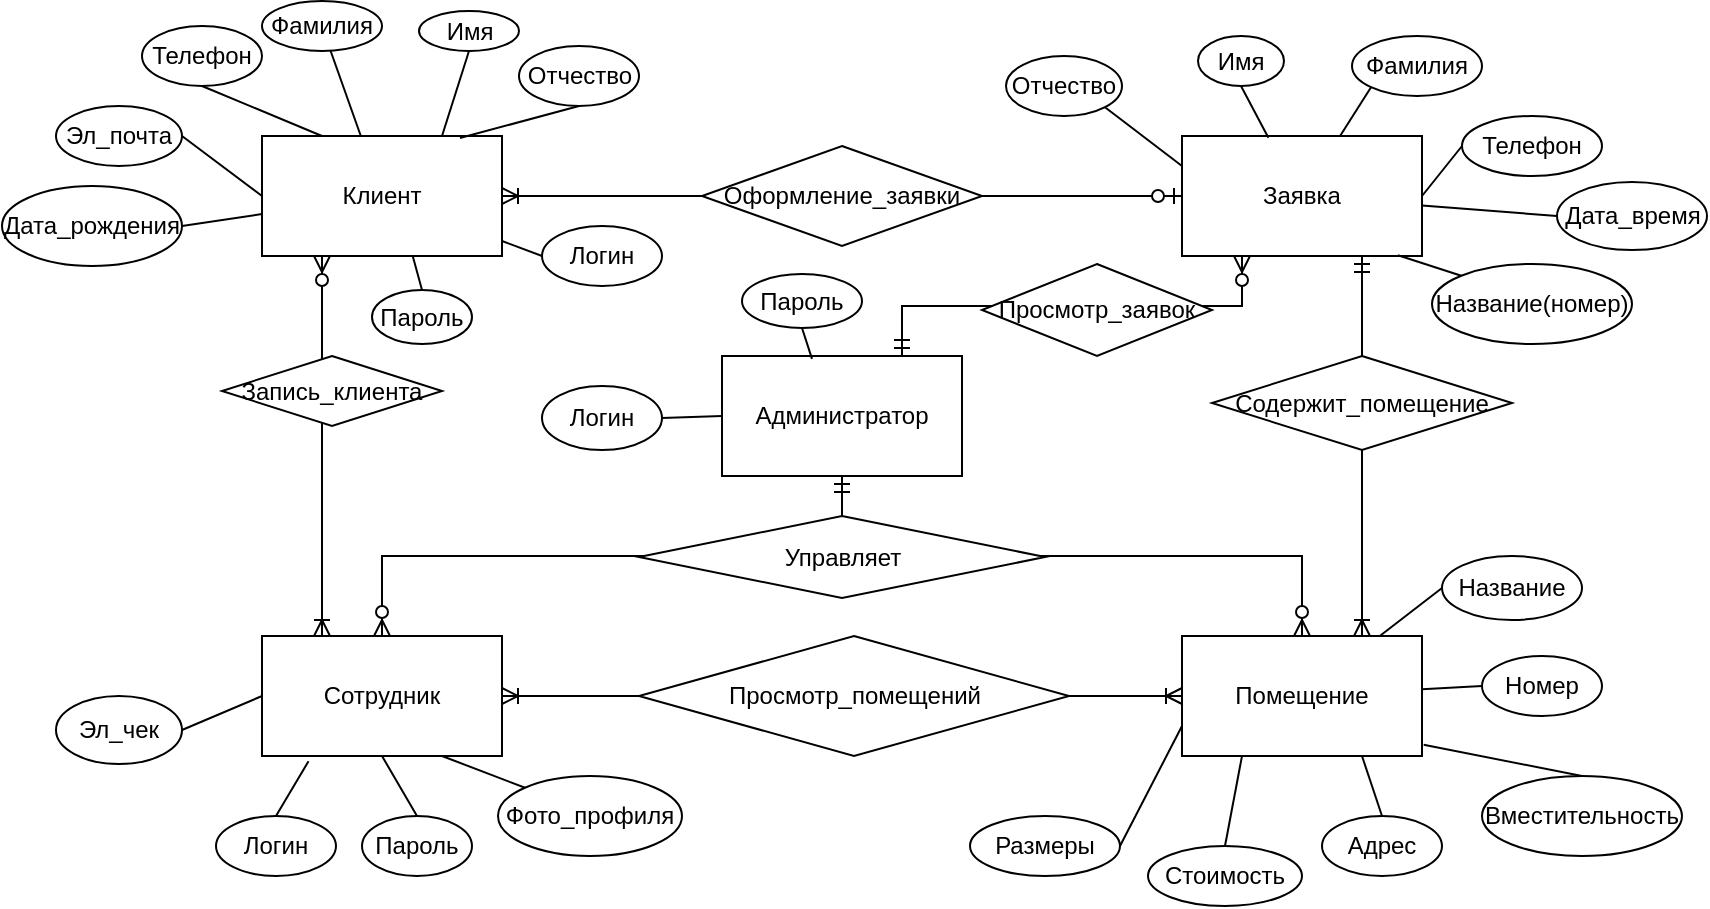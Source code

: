 <mxfile version="12.1.3" type="device" pages="1"><diagram id="rmSN71bOwlpbdHbtHO8j" name="Page-1"><mxGraphModel dx="1990" dy="1629" grid="1" gridSize="10" guides="1" tooltips="1" connect="1" arrows="1" fold="1" page="1" pageScale="1" pageWidth="827" pageHeight="1169" math="0" shadow="0"><root><mxCell id="0"/><mxCell id="1" parent="0"/><mxCell id="QM2pPld5sJUEKNhpBry5-10" style="edgeStyle=orthogonalEdgeStyle;rounded=0;orthogonalLoop=1;jettySize=auto;html=1;exitX=0.25;exitY=1;exitDx=0;exitDy=0;entryX=0.25;entryY=0;entryDx=0;entryDy=0;startArrow=ERzeroToMany;startFill=1;endArrow=ERoneToMany;endFill=0;" edge="1" parent="1" source="Zx6UGHlu475DOXal6dqd-1" target="Zx6UGHlu475DOXal6dqd-2"><mxGeometry relative="1" as="geometry"/></mxCell><mxCell id="QM2pPld5sJUEKNhpBry5-12" style="edgeStyle=orthogonalEdgeStyle;rounded=0;orthogonalLoop=1;jettySize=auto;html=1;exitX=1;exitY=0.5;exitDx=0;exitDy=0;startArrow=ERoneToMany;startFill=0;endArrow=ERzeroToOne;endFill=1;" edge="1" parent="1" source="Zx6UGHlu475DOXal6dqd-1" target="Zx6UGHlu475DOXal6dqd-8"><mxGeometry relative="1" as="geometry"/></mxCell><mxCell id="Zx6UGHlu475DOXal6dqd-1" value="Клиент" style="rounded=0;whiteSpace=wrap;html=1;" parent="1" vertex="1"><mxGeometry x="40" y="10" width="120" height="60" as="geometry"/></mxCell><mxCell id="QM2pPld5sJUEKNhpBry5-8" style="edgeStyle=orthogonalEdgeStyle;rounded=0;orthogonalLoop=1;jettySize=auto;html=1;exitX=1;exitY=0.5;exitDx=0;exitDy=0;startArrow=ERoneToMany;startFill=0;endArrow=ERoneToMany;endFill=0;" edge="1" parent="1" source="Zx6UGHlu475DOXal6dqd-2" target="Zx6UGHlu475DOXal6dqd-7"><mxGeometry relative="1" as="geometry"/></mxCell><mxCell id="Zx6UGHlu475DOXal6dqd-2" value="Сотрудник" style="rounded=0;whiteSpace=wrap;html=1;" parent="1" vertex="1"><mxGeometry x="40" y="260" width="120" height="60" as="geometry"/></mxCell><mxCell id="QM2pPld5sJUEKNhpBry5-1" style="edgeStyle=orthogonalEdgeStyle;rounded=0;orthogonalLoop=1;jettySize=auto;html=1;exitX=0.5;exitY=1;exitDx=0;exitDy=0;entryX=0.5;entryY=0;entryDx=0;entryDy=0;startArrow=ERmandOne;startFill=0;endArrow=ERzeroToMany;endFill=1;" edge="1" parent="1" source="Zx6UGHlu475DOXal6dqd-3" target="Zx6UGHlu475DOXal6dqd-7"><mxGeometry relative="1" as="geometry"/></mxCell><mxCell id="QM2pPld5sJUEKNhpBry5-2" style="edgeStyle=orthogonalEdgeStyle;rounded=0;orthogonalLoop=1;jettySize=auto;html=1;exitX=0.5;exitY=1;exitDx=0;exitDy=0;entryX=0.5;entryY=0;entryDx=0;entryDy=0;startArrow=ERmandOne;startFill=0;endArrow=ERzeroToMany;endFill=1;" edge="1" parent="1" source="Zx6UGHlu475DOXal6dqd-3" target="Zx6UGHlu475DOXal6dqd-2"><mxGeometry relative="1" as="geometry"/></mxCell><mxCell id="QM2pPld5sJUEKNhpBry5-14" style="edgeStyle=orthogonalEdgeStyle;rounded=0;orthogonalLoop=1;jettySize=auto;html=1;exitX=0.75;exitY=0;exitDx=0;exitDy=0;entryX=0.25;entryY=1;entryDx=0;entryDy=0;startArrow=ERmandOne;startFill=0;endArrow=ERzeroToMany;endFill=1;" edge="1" parent="1" source="Zx6UGHlu475DOXal6dqd-3" target="Zx6UGHlu475DOXal6dqd-8"><mxGeometry relative="1" as="geometry"/></mxCell><mxCell id="Zx6UGHlu475DOXal6dqd-3" value="Администратор" style="rounded=0;whiteSpace=wrap;html=1;" parent="1" vertex="1"><mxGeometry x="270" y="120" width="120" height="60" as="geometry"/></mxCell><mxCell id="Zx6UGHlu475DOXal6dqd-7" value="Помещение" style="rounded=0;whiteSpace=wrap;html=1;" parent="1" vertex="1"><mxGeometry x="500" y="260" width="120" height="60" as="geometry"/></mxCell><mxCell id="QM2pPld5sJUEKNhpBry5-11" style="edgeStyle=orthogonalEdgeStyle;rounded=0;orthogonalLoop=1;jettySize=auto;html=1;exitX=0.75;exitY=1;exitDx=0;exitDy=0;entryX=0.75;entryY=0;entryDx=0;entryDy=0;startArrow=ERmandOne;startFill=0;endArrow=ERoneToMany;endFill=0;" edge="1" parent="1" source="Zx6UGHlu475DOXal6dqd-8" target="Zx6UGHlu475DOXal6dqd-7"><mxGeometry relative="1" as="geometry"/></mxCell><mxCell id="Zx6UGHlu475DOXal6dqd-8" value="Заявка" style="rounded=0;whiteSpace=wrap;html=1;" parent="1" vertex="1"><mxGeometry x="500" y="10" width="120" height="60" as="geometry"/></mxCell><mxCell id="Zx6UGHlu475DOXal6dqd-10" value="Содержит_помещение" style="rhombus;whiteSpace=wrap;html=1;" parent="1" vertex="1"><mxGeometry x="515" y="120" width="150" height="47" as="geometry"/></mxCell><mxCell id="Zx6UGHlu475DOXal6dqd-11" value="Просмотр_помещений" style="rhombus;whiteSpace=wrap;html=1;" parent="1" vertex="1"><mxGeometry x="228.5" y="260" width="215" height="60" as="geometry"/></mxCell><mxCell id="Zx6UGHlu475DOXal6dqd-15" value="Запись_клиента" style="rhombus;whiteSpace=wrap;html=1;" parent="1" vertex="1"><mxGeometry x="20" y="120" width="110" height="35" as="geometry"/></mxCell><mxCell id="Zx6UGHlu475DOXal6dqd-19" value="Управляет" style="rhombus;whiteSpace=wrap;html=1;" parent="1" vertex="1"><mxGeometry x="228.5" y="200" width="203" height="41" as="geometry"/></mxCell><mxCell id="Zx6UGHlu475DOXal6dqd-20" value="Просмотр_заявок" style="rhombus;whiteSpace=wrap;html=1;" parent="1" vertex="1"><mxGeometry x="400" y="74" width="115" height="46" as="geometry"/></mxCell><mxCell id="Zx6UGHlu475DOXal6dqd-9" value="Оформление_заявки" style="rhombus;whiteSpace=wrap;html=1;" parent="1" vertex="1"><mxGeometry x="260" y="15" width="140" height="50" as="geometry"/></mxCell><mxCell id="QM2pPld5sJUEKNhpBry5-96" value="" style="edgeStyle=none;rounded=0;orthogonalLoop=1;jettySize=auto;html=1;startArrow=none;startFill=0;endArrow=none;endFill=0;" edge="1" parent="1" source="QM2pPld5sJUEKNhpBry5-17" target="Zx6UGHlu475DOXal6dqd-1"><mxGeometry relative="1" as="geometry"/></mxCell><mxCell id="QM2pPld5sJUEKNhpBry5-17" value="Фамилия" style="ellipse;whiteSpace=wrap;html=1;" vertex="1" parent="1"><mxGeometry x="40" y="-57.5" width="60" height="25" as="geometry"/></mxCell><mxCell id="QM2pPld5sJUEKNhpBry5-95" style="edgeStyle=none;rounded=0;orthogonalLoop=1;jettySize=auto;html=1;exitX=0.5;exitY=1;exitDx=0;exitDy=0;entryX=0.75;entryY=0;entryDx=0;entryDy=0;startArrow=none;startFill=0;endArrow=none;endFill=0;" edge="1" parent="1" source="QM2pPld5sJUEKNhpBry5-18" target="Zx6UGHlu475DOXal6dqd-1"><mxGeometry relative="1" as="geometry"/></mxCell><mxCell id="QM2pPld5sJUEKNhpBry5-18" value="Имя" style="ellipse;whiteSpace=wrap;html=1;" vertex="1" parent="1"><mxGeometry x="118.5" y="-52.5" width="50" height="20" as="geometry"/></mxCell><mxCell id="QM2pPld5sJUEKNhpBry5-100" style="edgeStyle=none;rounded=0;orthogonalLoop=1;jettySize=auto;html=1;exitX=0.5;exitY=1;exitDx=0;exitDy=0;entryX=0.825;entryY=0.017;entryDx=0;entryDy=0;entryPerimeter=0;startArrow=none;startFill=0;endArrow=none;endFill=0;" edge="1" parent="1" source="QM2pPld5sJUEKNhpBry5-19" target="Zx6UGHlu475DOXal6dqd-1"><mxGeometry relative="1" as="geometry"/></mxCell><mxCell id="QM2pPld5sJUEKNhpBry5-19" value="Отчество" style="ellipse;whiteSpace=wrap;html=1;" vertex="1" parent="1"><mxGeometry x="168.5" y="-35" width="60" height="30" as="geometry"/></mxCell><mxCell id="QM2pPld5sJUEKNhpBry5-65" style="edgeStyle=none;rounded=0;orthogonalLoop=1;jettySize=auto;html=1;exitX=0.5;exitY=0;exitDx=0;exitDy=0;entryX=0.5;entryY=1;entryDx=0;entryDy=0;startArrow=none;startFill=0;endArrow=none;endFill=0;" edge="1" parent="1" source="QM2pPld5sJUEKNhpBry5-28" target="Zx6UGHlu475DOXal6dqd-2"><mxGeometry relative="1" as="geometry"/></mxCell><mxCell id="QM2pPld5sJUEKNhpBry5-28" value="Пароль" style="ellipse;whiteSpace=wrap;html=1;" vertex="1" parent="1"><mxGeometry x="90" y="350" width="55" height="30" as="geometry"/></mxCell><mxCell id="QM2pPld5sJUEKNhpBry5-67" style="edgeStyle=none;rounded=0;orthogonalLoop=1;jettySize=auto;html=1;exitX=0;exitY=0;exitDx=0;exitDy=0;entryX=0.75;entryY=1;entryDx=0;entryDy=0;startArrow=none;startFill=0;endArrow=none;endFill=0;" edge="1" parent="1" source="QM2pPld5sJUEKNhpBry5-29" target="Zx6UGHlu475DOXal6dqd-2"><mxGeometry relative="1" as="geometry"/></mxCell><mxCell id="QM2pPld5sJUEKNhpBry5-29" value="Фото_профиля" style="ellipse;whiteSpace=wrap;html=1;" vertex="1" parent="1"><mxGeometry x="158" y="330" width="92" height="40" as="geometry"/></mxCell><mxCell id="QM2pPld5sJUEKNhpBry5-91" style="edgeStyle=none;rounded=0;orthogonalLoop=1;jettySize=auto;html=1;exitX=0.5;exitY=0;exitDx=0;exitDy=0;entryX=0.194;entryY=1.043;entryDx=0;entryDy=0;entryPerimeter=0;startArrow=none;startFill=0;endArrow=none;endFill=0;" edge="1" parent="1" source="QM2pPld5sJUEKNhpBry5-30" target="Zx6UGHlu475DOXal6dqd-2"><mxGeometry relative="1" as="geometry"/></mxCell><mxCell id="QM2pPld5sJUEKNhpBry5-30" value="Логин" style="ellipse;whiteSpace=wrap;html=1;" vertex="1" parent="1"><mxGeometry x="17" y="350" width="60" height="30" as="geometry"/></mxCell><mxCell id="QM2pPld5sJUEKNhpBry5-97" style="edgeStyle=none;rounded=0;orthogonalLoop=1;jettySize=auto;html=1;exitX=0.5;exitY=1;exitDx=0;exitDy=0;entryX=0.25;entryY=0;entryDx=0;entryDy=0;startArrow=none;startFill=0;endArrow=none;endFill=0;" edge="1" parent="1" source="QM2pPld5sJUEKNhpBry5-31" target="Zx6UGHlu475DOXal6dqd-1"><mxGeometry relative="1" as="geometry"/></mxCell><mxCell id="QM2pPld5sJUEKNhpBry5-31" value="Телефон" style="ellipse;whiteSpace=wrap;html=1;" vertex="1" parent="1"><mxGeometry x="-20" y="-45" width="60" height="30" as="geometry"/></mxCell><mxCell id="QM2pPld5sJUEKNhpBry5-78" style="edgeStyle=none;rounded=0;orthogonalLoop=1;jettySize=auto;html=1;exitX=0;exitY=1;exitDx=0;exitDy=0;startArrow=none;startFill=0;endArrow=none;endFill=0;" edge="1" parent="1" source="QM2pPld5sJUEKNhpBry5-32" target="Zx6UGHlu475DOXal6dqd-8"><mxGeometry relative="1" as="geometry"/></mxCell><mxCell id="QM2pPld5sJUEKNhpBry5-32" value="Фамилия" style="ellipse;whiteSpace=wrap;html=1;" vertex="1" parent="1"><mxGeometry x="585" y="-40" width="65" height="30" as="geometry"/></mxCell><mxCell id="QM2pPld5sJUEKNhpBry5-84" style="edgeStyle=none;rounded=0;orthogonalLoop=1;jettySize=auto;html=1;exitX=0.5;exitY=1;exitDx=0;exitDy=0;entryX=0.36;entryY=0.014;entryDx=0;entryDy=0;entryPerimeter=0;startArrow=none;startFill=0;endArrow=none;endFill=0;" edge="1" parent="1" source="QM2pPld5sJUEKNhpBry5-33" target="Zx6UGHlu475DOXal6dqd-8"><mxGeometry relative="1" as="geometry"/></mxCell><mxCell id="QM2pPld5sJUEKNhpBry5-33" value="Имя" style="ellipse;whiteSpace=wrap;html=1;" vertex="1" parent="1"><mxGeometry x="508" y="-40" width="43" height="25" as="geometry"/></mxCell><mxCell id="QM2pPld5sJUEKNhpBry5-76" style="edgeStyle=none;rounded=0;orthogonalLoop=1;jettySize=auto;html=1;exitX=1;exitY=1;exitDx=0;exitDy=0;entryX=0;entryY=0.25;entryDx=0;entryDy=0;startArrow=none;startFill=0;endArrow=none;endFill=0;" edge="1" parent="1" source="QM2pPld5sJUEKNhpBry5-34" target="Zx6UGHlu475DOXal6dqd-8"><mxGeometry relative="1" as="geometry"/></mxCell><mxCell id="QM2pPld5sJUEKNhpBry5-34" value="Отчество" style="ellipse;whiteSpace=wrap;html=1;" vertex="1" parent="1"><mxGeometry x="412" y="-30" width="58" height="30" as="geometry"/></mxCell><mxCell id="QM2pPld5sJUEKNhpBry5-79" style="edgeStyle=none;rounded=0;orthogonalLoop=1;jettySize=auto;html=1;exitX=0;exitY=0.5;exitDx=0;exitDy=0;entryX=1;entryY=0.5;entryDx=0;entryDy=0;startArrow=none;startFill=0;endArrow=none;endFill=0;" edge="1" parent="1" source="QM2pPld5sJUEKNhpBry5-35" target="Zx6UGHlu475DOXal6dqd-8"><mxGeometry relative="1" as="geometry"/></mxCell><mxCell id="QM2pPld5sJUEKNhpBry5-35" value="Телефон" style="ellipse;whiteSpace=wrap;html=1;" vertex="1" parent="1"><mxGeometry x="640" width="70" height="30" as="geometry"/></mxCell><mxCell id="QM2pPld5sJUEKNhpBry5-86" style="edgeStyle=none;rounded=0;orthogonalLoop=1;jettySize=auto;html=1;exitX=0;exitY=0.5;exitDx=0;exitDy=0;startArrow=none;startFill=0;endArrow=none;endFill=0;" edge="1" parent="1" source="QM2pPld5sJUEKNhpBry5-36" target="Zx6UGHlu475DOXal6dqd-8"><mxGeometry relative="1" as="geometry"/></mxCell><mxCell id="QM2pPld5sJUEKNhpBry5-36" value="Дата_время" style="ellipse;whiteSpace=wrap;html=1;" vertex="1" parent="1"><mxGeometry x="687.5" y="33" width="75" height="34" as="geometry"/></mxCell><mxCell id="QM2pPld5sJUEKNhpBry5-83" style="edgeStyle=none;rounded=0;orthogonalLoop=1;jettySize=auto;html=1;exitX=0;exitY=0;exitDx=0;exitDy=0;entryX=0.9;entryY=0.994;entryDx=0;entryDy=0;entryPerimeter=0;startArrow=none;startFill=0;endArrow=none;endFill=0;" edge="1" parent="1" source="QM2pPld5sJUEKNhpBry5-37" target="Zx6UGHlu475DOXal6dqd-8"><mxGeometry relative="1" as="geometry"/></mxCell><mxCell id="QM2pPld5sJUEKNhpBry5-37" value="Название(номер)" style="ellipse;whiteSpace=wrap;html=1;" vertex="1" parent="1"><mxGeometry x="625" y="74" width="100" height="40" as="geometry"/></mxCell><mxCell id="QM2pPld5sJUEKNhpBry5-74" style="edgeStyle=none;rounded=0;orthogonalLoop=1;jettySize=auto;html=1;exitX=0;exitY=0.5;exitDx=0;exitDy=0;startArrow=none;startFill=0;endArrow=none;endFill=0;" edge="1" parent="1" source="QM2pPld5sJUEKNhpBry5-38" target="Zx6UGHlu475DOXal6dqd-7"><mxGeometry relative="1" as="geometry"/></mxCell><mxCell id="QM2pPld5sJUEKNhpBry5-38" value="Название&lt;span style=&quot;font-family: &amp;#34;helvetica&amp;#34; , &amp;#34;arial&amp;#34; , sans-serif ; font-size: 0px ; white-space: nowrap&quot;&gt;%3CmxGraphModel%3E%3Croot%3E%3CmxCell%20id%3D%220%22%2F%3E%3CmxCell%20id%3D%221%22%20parent%3D%220%22%2F%3E%3CmxCell%20id%3D%222%22%20value%3D%22%D0%9D%D0%B0%D0%B7%D0%B2%D0%B0%D0%BD%D0%B8%D0%B5(%D0%BD%D0%BE%D0%BC%D0%B5%D1%80)%22%20style%3D%22ellipse%3BwhiteSpace%3Dwrap%3Bhtml%3D1%3B%22%20vertex%3D%221%22%20parent%3D%221%22%3E%3CmxGeometry%20x%3D%22610%22%20y%3D%2280%22%20width%3D%22100%22%20height%3D%2240%22%20as%3D%22geometry%22%2F%3E%3C%2FmxCell%3E%3C%2Froot%3E%3C%2FmxGraphModel%3E&lt;/span&gt;" style="ellipse;whiteSpace=wrap;html=1;" vertex="1" parent="1"><mxGeometry x="630" y="220" width="70" height="32" as="geometry"/></mxCell><mxCell id="QM2pPld5sJUEKNhpBry5-87" style="edgeStyle=none;rounded=0;orthogonalLoop=1;jettySize=auto;html=1;exitX=0;exitY=0.5;exitDx=0;exitDy=0;startArrow=none;startFill=0;endArrow=none;endFill=0;" edge="1" parent="1" source="QM2pPld5sJUEKNhpBry5-39" target="Zx6UGHlu475DOXal6dqd-7"><mxGeometry relative="1" as="geometry"/></mxCell><mxCell id="QM2pPld5sJUEKNhpBry5-39" value="Номер" style="ellipse;whiteSpace=wrap;html=1;" vertex="1" parent="1"><mxGeometry x="650" y="270" width="60" height="30" as="geometry"/></mxCell><mxCell id="QM2pPld5sJUEKNhpBry5-69" style="edgeStyle=none;rounded=0;orthogonalLoop=1;jettySize=auto;html=1;exitX=1;exitY=0.5;exitDx=0;exitDy=0;entryX=0;entryY=0.75;entryDx=0;entryDy=0;startArrow=none;startFill=0;endArrow=none;endFill=0;" edge="1" parent="1" source="QM2pPld5sJUEKNhpBry5-42" target="Zx6UGHlu475DOXal6dqd-7"><mxGeometry relative="1" as="geometry"/></mxCell><mxCell id="QM2pPld5sJUEKNhpBry5-42" value="Размеры" style="ellipse;whiteSpace=wrap;html=1;" vertex="1" parent="1"><mxGeometry x="394" y="350" width="75" height="30" as="geometry"/></mxCell><mxCell id="QM2pPld5sJUEKNhpBry5-88" style="edgeStyle=none;rounded=0;orthogonalLoop=1;jettySize=auto;html=1;exitX=0.5;exitY=0;exitDx=0;exitDy=0;entryX=1.007;entryY=0.906;entryDx=0;entryDy=0;entryPerimeter=0;startArrow=none;startFill=0;endArrow=none;endFill=0;" edge="1" parent="1" source="QM2pPld5sJUEKNhpBry5-43" target="Zx6UGHlu475DOXal6dqd-7"><mxGeometry relative="1" as="geometry"/></mxCell><mxCell id="QM2pPld5sJUEKNhpBry5-43" value="Вместительность" style="ellipse;whiteSpace=wrap;html=1;" vertex="1" parent="1"><mxGeometry x="650" y="330" width="100" height="40" as="geometry"/></mxCell><mxCell id="QM2pPld5sJUEKNhpBry5-90" style="edgeStyle=none;rounded=0;orthogonalLoop=1;jettySize=auto;html=1;exitX=0.5;exitY=0;exitDx=0;exitDy=0;entryX=0.25;entryY=1;entryDx=0;entryDy=0;startArrow=none;startFill=0;endArrow=none;endFill=0;" edge="1" parent="1" source="QM2pPld5sJUEKNhpBry5-44" target="Zx6UGHlu475DOXal6dqd-7"><mxGeometry relative="1" as="geometry"/></mxCell><mxCell id="QM2pPld5sJUEKNhpBry5-44" value="Стоимость" style="ellipse;whiteSpace=wrap;html=1;" vertex="1" parent="1"><mxGeometry x="483" y="365" width="77" height="30" as="geometry"/></mxCell><mxCell id="QM2pPld5sJUEKNhpBry5-89" style="edgeStyle=none;rounded=0;orthogonalLoop=1;jettySize=auto;html=1;exitX=0.5;exitY=0;exitDx=0;exitDy=0;entryX=0.75;entryY=1;entryDx=0;entryDy=0;startArrow=none;startFill=0;endArrow=none;endFill=0;" edge="1" parent="1" source="QM2pPld5sJUEKNhpBry5-45" target="Zx6UGHlu475DOXal6dqd-7"><mxGeometry relative="1" as="geometry"/></mxCell><mxCell id="QM2pPld5sJUEKNhpBry5-45" value="Адрес" style="ellipse;whiteSpace=wrap;html=1;" vertex="1" parent="1"><mxGeometry x="570" y="350" width="60" height="30" as="geometry"/></mxCell><mxCell id="QM2pPld5sJUEKNhpBry5-59" style="edgeStyle=none;rounded=0;orthogonalLoop=1;jettySize=auto;html=1;exitX=1;exitY=0.5;exitDx=0;exitDy=0;entryX=0;entryY=0.5;entryDx=0;entryDy=0;startArrow=none;startFill=0;endArrow=none;endFill=0;" edge="1" parent="1" source="QM2pPld5sJUEKNhpBry5-46" target="Zx6UGHlu475DOXal6dqd-1"><mxGeometry relative="1" as="geometry"/></mxCell><mxCell id="QM2pPld5sJUEKNhpBry5-46" value="Эл_почта" style="ellipse;whiteSpace=wrap;html=1;" vertex="1" parent="1"><mxGeometry x="-63" y="-5" width="63" height="30" as="geometry"/></mxCell><mxCell id="QM2pPld5sJUEKNhpBry5-98" style="edgeStyle=none;rounded=0;orthogonalLoop=1;jettySize=auto;html=1;exitX=1;exitY=0.5;exitDx=0;exitDy=0;startArrow=none;startFill=0;endArrow=none;endFill=0;" edge="1" parent="1" source="QM2pPld5sJUEKNhpBry5-47" target="Zx6UGHlu475DOXal6dqd-1"><mxGeometry relative="1" as="geometry"/></mxCell><mxCell id="QM2pPld5sJUEKNhpBry5-47" value="Дата_рождения" style="ellipse;whiteSpace=wrap;html=1;" vertex="1" parent="1"><mxGeometry x="-90" y="35" width="90" height="40" as="geometry"/></mxCell><mxCell id="QM2pPld5sJUEKNhpBry5-93" style="edgeStyle=none;rounded=0;orthogonalLoop=1;jettySize=auto;html=1;exitX=0;exitY=0.5;exitDx=0;exitDy=0;startArrow=none;startFill=0;endArrow=none;endFill=0;" edge="1" parent="1" source="QM2pPld5sJUEKNhpBry5-48" target="Zx6UGHlu475DOXal6dqd-1"><mxGeometry relative="1" as="geometry"/></mxCell><mxCell id="QM2pPld5sJUEKNhpBry5-48" value="Логин" style="ellipse;whiteSpace=wrap;html=1;" vertex="1" parent="1"><mxGeometry x="180" y="55" width="60" height="30" as="geometry"/></mxCell><mxCell id="QM2pPld5sJUEKNhpBry5-94" style="edgeStyle=none;rounded=0;orthogonalLoop=1;jettySize=auto;html=1;exitX=0.5;exitY=0;exitDx=0;exitDy=0;entryX=0.628;entryY=1;entryDx=0;entryDy=0;entryPerimeter=0;startArrow=none;startFill=0;endArrow=none;endFill=0;" edge="1" parent="1" source="QM2pPld5sJUEKNhpBry5-49" target="Zx6UGHlu475DOXal6dqd-1"><mxGeometry relative="1" as="geometry"/></mxCell><mxCell id="QM2pPld5sJUEKNhpBry5-49" value="Пароль" style="ellipse;whiteSpace=wrap;html=1;" vertex="1" parent="1"><mxGeometry x="95" y="87" width="50" height="27" as="geometry"/></mxCell><mxCell id="QM2pPld5sJUEKNhpBry5-63" style="edgeStyle=none;rounded=0;orthogonalLoop=1;jettySize=auto;html=1;exitX=1;exitY=0.5;exitDx=0;exitDy=0;entryX=0;entryY=0.5;entryDx=0;entryDy=0;startArrow=none;startFill=0;endArrow=none;endFill=0;" edge="1" parent="1" source="QM2pPld5sJUEKNhpBry5-50" target="Zx6UGHlu475DOXal6dqd-2"><mxGeometry relative="1" as="geometry"/></mxCell><mxCell id="QM2pPld5sJUEKNhpBry5-50" value="Эл_чек" style="ellipse;whiteSpace=wrap;html=1;" vertex="1" parent="1"><mxGeometry x="-63" y="290" width="63" height="34" as="geometry"/></mxCell><mxCell id="QM2pPld5sJUEKNhpBry5-92" style="edgeStyle=none;rounded=0;orthogonalLoop=1;jettySize=auto;html=1;exitX=0.5;exitY=1;exitDx=0;exitDy=0;entryX=0.375;entryY=0.024;entryDx=0;entryDy=0;entryPerimeter=0;startArrow=none;startFill=0;endArrow=none;endFill=0;" edge="1" parent="1" source="QM2pPld5sJUEKNhpBry5-51" target="Zx6UGHlu475DOXal6dqd-3"><mxGeometry relative="1" as="geometry"/></mxCell><mxCell id="QM2pPld5sJUEKNhpBry5-51" value="Пароль" style="ellipse;whiteSpace=wrap;html=1;" vertex="1" parent="1"><mxGeometry x="280" y="79" width="60" height="27" as="geometry"/></mxCell><mxCell id="QM2pPld5sJUEKNhpBry5-62" style="edgeStyle=none;rounded=0;orthogonalLoop=1;jettySize=auto;html=1;exitX=1;exitY=0.5;exitDx=0;exitDy=0;entryX=0;entryY=0.5;entryDx=0;entryDy=0;startArrow=none;startFill=0;endArrow=none;endFill=0;" edge="1" parent="1" source="QM2pPld5sJUEKNhpBry5-52" target="Zx6UGHlu475DOXal6dqd-3"><mxGeometry relative="1" as="geometry"/></mxCell><mxCell id="QM2pPld5sJUEKNhpBry5-52" value="Логин" style="ellipse;whiteSpace=wrap;html=1;" vertex="1" parent="1"><mxGeometry x="180" y="135" width="60" height="32" as="geometry"/></mxCell></root></mxGraphModel></diagram></mxfile>